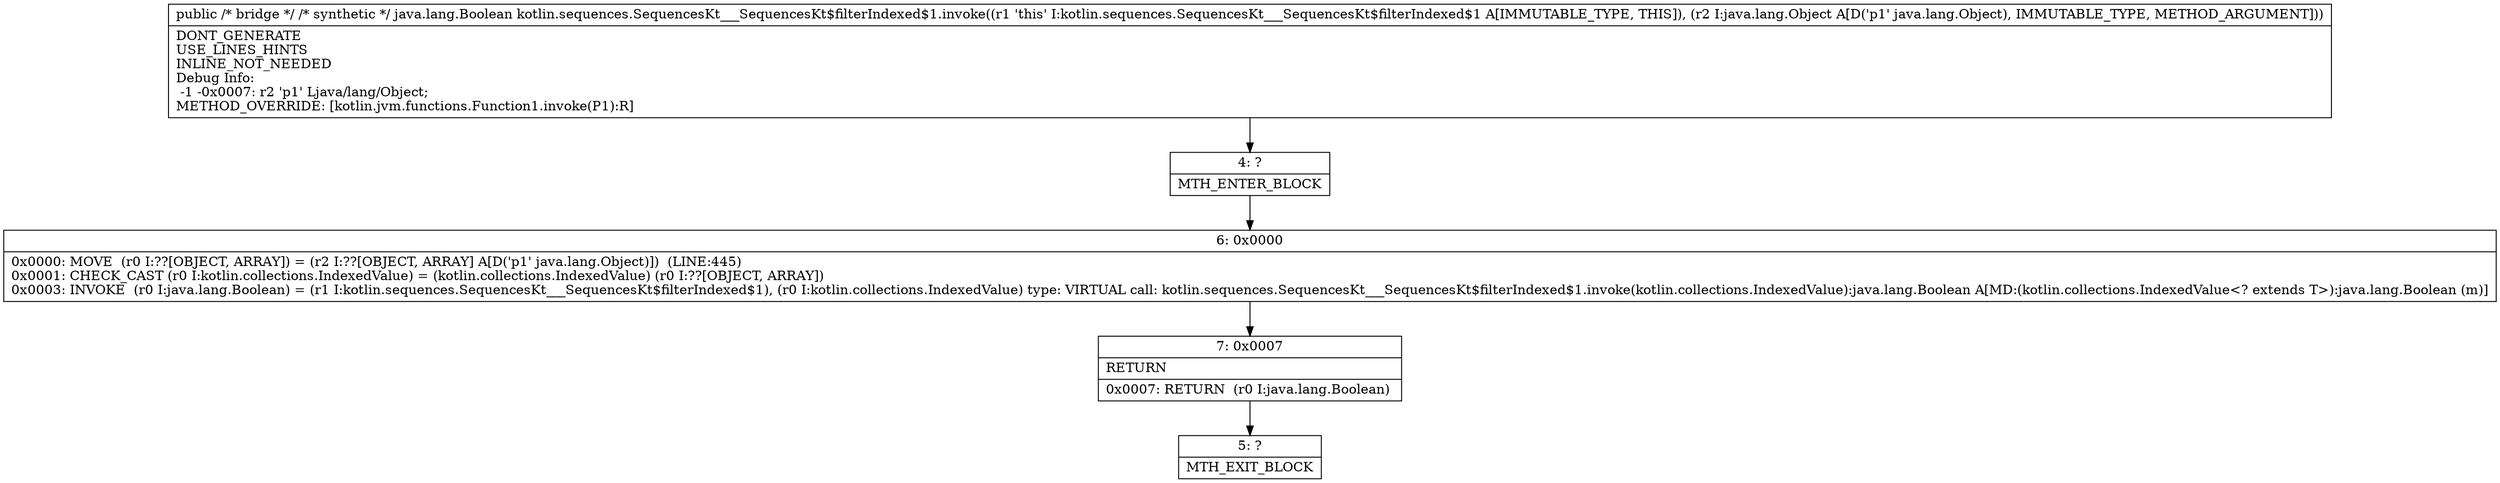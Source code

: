 digraph "CFG forkotlin.sequences.SequencesKt___SequencesKt$filterIndexed$1.invoke(Ljava\/lang\/Object;)Ljava\/lang\/Object;" {
Node_4 [shape=record,label="{4\:\ ?|MTH_ENTER_BLOCK\l}"];
Node_6 [shape=record,label="{6\:\ 0x0000|0x0000: MOVE  (r0 I:??[OBJECT, ARRAY]) = (r2 I:??[OBJECT, ARRAY] A[D('p1' java.lang.Object)])  (LINE:445)\l0x0001: CHECK_CAST (r0 I:kotlin.collections.IndexedValue) = (kotlin.collections.IndexedValue) (r0 I:??[OBJECT, ARRAY]) \l0x0003: INVOKE  (r0 I:java.lang.Boolean) = (r1 I:kotlin.sequences.SequencesKt___SequencesKt$filterIndexed$1), (r0 I:kotlin.collections.IndexedValue) type: VIRTUAL call: kotlin.sequences.SequencesKt___SequencesKt$filterIndexed$1.invoke(kotlin.collections.IndexedValue):java.lang.Boolean A[MD:(kotlin.collections.IndexedValue\<? extends T\>):java.lang.Boolean (m)]\l}"];
Node_7 [shape=record,label="{7\:\ 0x0007|RETURN\l|0x0007: RETURN  (r0 I:java.lang.Boolean) \l}"];
Node_5 [shape=record,label="{5\:\ ?|MTH_EXIT_BLOCK\l}"];
MethodNode[shape=record,label="{public \/* bridge *\/ \/* synthetic *\/ java.lang.Boolean kotlin.sequences.SequencesKt___SequencesKt$filterIndexed$1.invoke((r1 'this' I:kotlin.sequences.SequencesKt___SequencesKt$filterIndexed$1 A[IMMUTABLE_TYPE, THIS]), (r2 I:java.lang.Object A[D('p1' java.lang.Object), IMMUTABLE_TYPE, METHOD_ARGUMENT]))  | DONT_GENERATE\lUSE_LINES_HINTS\lINLINE_NOT_NEEDED\lDebug Info:\l  \-1 \-0x0007: r2 'p1' Ljava\/lang\/Object;\lMETHOD_OVERRIDE: [kotlin.jvm.functions.Function1.invoke(P1):R]\l}"];
MethodNode -> Node_4;Node_4 -> Node_6;
Node_6 -> Node_7;
Node_7 -> Node_5;
}

